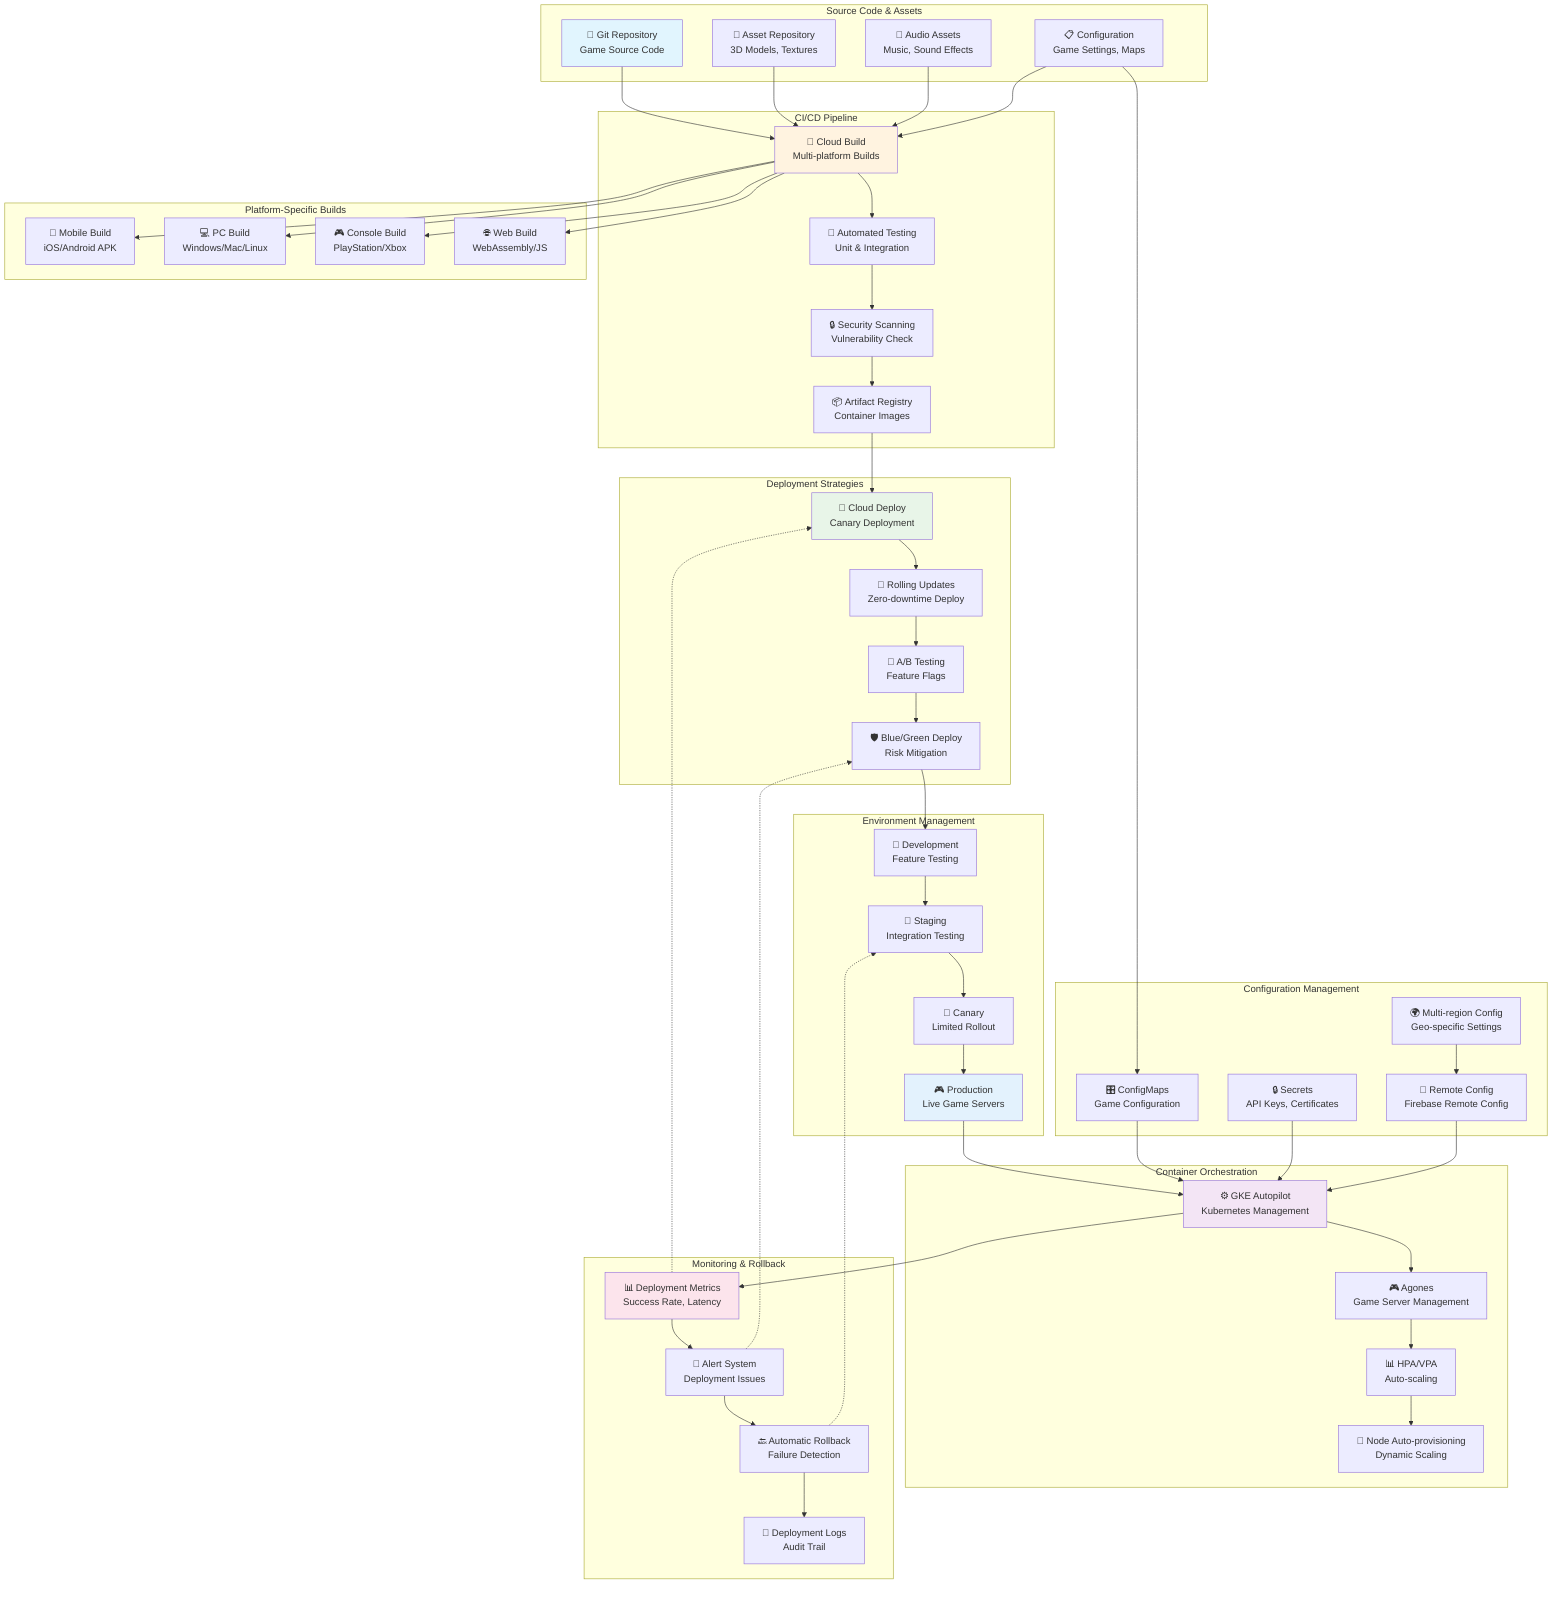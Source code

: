 graph TB
    subgraph "Source Code & Assets"
        A[📂 Git Repository<br/>Game Source Code]
        B[🎨 Asset Repository<br/>3D Models, Textures]
        C[🎵 Audio Assets<br/>Music, Sound Effects]
        D[📋 Configuration<br/>Game Settings, Maps]
    end
    
    subgraph "CI/CD Pipeline"
        E[🔨 Cloud Build<br/>Multi-platform Builds]
        F[🧪 Automated Testing<br/>Unit & Integration]
        G[🔒 Security Scanning<br/>Vulnerability Check]
        H[📦 Artifact Registry<br/>Container Images]
    end
    
    subgraph "Platform-Specific Builds"
        I[📱 Mobile Build<br/>iOS/Android APK]
        J[💻 PC Build<br/>Windows/Mac/Linux]
        K[🎮 Console Build<br/>PlayStation/Xbox]
        L[🌐 Web Build<br/>WebAssembly/JS]
    end
    
    subgraph "Deployment Strategies"
        M[🚀 Cloud Deploy<br/>Canary Deployment]
        N[🔄 Rolling Updates<br/>Zero-downtime Deploy]
        O[🎯 A/B Testing<br/>Feature Flags]
        P[🛡️ Blue/Green Deploy<br/>Risk Mitigation]
    end
    
    subgraph "Environment Management"
        Q[🧪 Development<br/>Feature Testing]
        R[🔬 Staging<br/>Integration Testing]
        S[🎮 Production<br/>Live Game Servers]
        T[🎯 Canary<br/>Limited Rollout]
    end
    
    subgraph "Container Orchestration"
        U[⚙️ GKE Autopilot<br/>Kubernetes Management]
        V[🎮 Agones<br/>Game Server Management]
        W[📊 HPA/VPA<br/>Auto-scaling]
        X[🔧 Node Auto-provisioning<br/>Dynamic Scaling]
    end
    
    subgraph "Configuration Management"
        Y[🎛️ ConfigMaps<br/>Game Configuration]
        Z[🔒 Secrets<br/>API Keys, Certificates]
        AA[🌍 Multi-region Config<br/>Geo-specific Settings]
        BB[🔄 Remote Config<br/>Firebase Remote Config]
    end
    
    subgraph "Monitoring & Rollback"
        CC[📊 Deployment Metrics<br/>Success Rate, Latency]
        DD[🚨 Alert System<br/>Deployment Issues]
        EE[🔙 Automatic Rollback<br/>Failure Detection]
        FF[📝 Deployment Logs<br/>Audit Trail]
    end
    
    %% Source to build
    A --> E
    B --> E
    C --> E
    D --> E
    
    %% Build pipeline
    E --> F
    F --> G
    G --> H
    
    %% Platform builds
    E --> I
    E --> J
    E --> K
    E --> L
    
    %% Deployment flow
    H --> M
    M --> N
    N --> O
    O --> P
    
    %% Environment deployment
    P --> Q
    Q --> R
    R --> T
    T --> S
    
    %% Container management
    S --> U
    U --> V
    V --> W
    W --> X
    
    %% Configuration
    D --> Y
    Y --> U
    Z --> U
    AA --> BB
    BB --> U
    
    %% Monitoring
    U --> CC
    CC --> DD
    DD --> EE
    EE --> FF
    
    %% Feedback loops
    CC -.-> M
    DD -.-> P
    EE -.-> R

    style A fill:#e1f5fe
    style E fill:#fff3e0
    style M fill:#e8f5e8
    style U fill:#f3e5f5
    style S fill:#e3f2fd
    style CC fill:#fce4ec